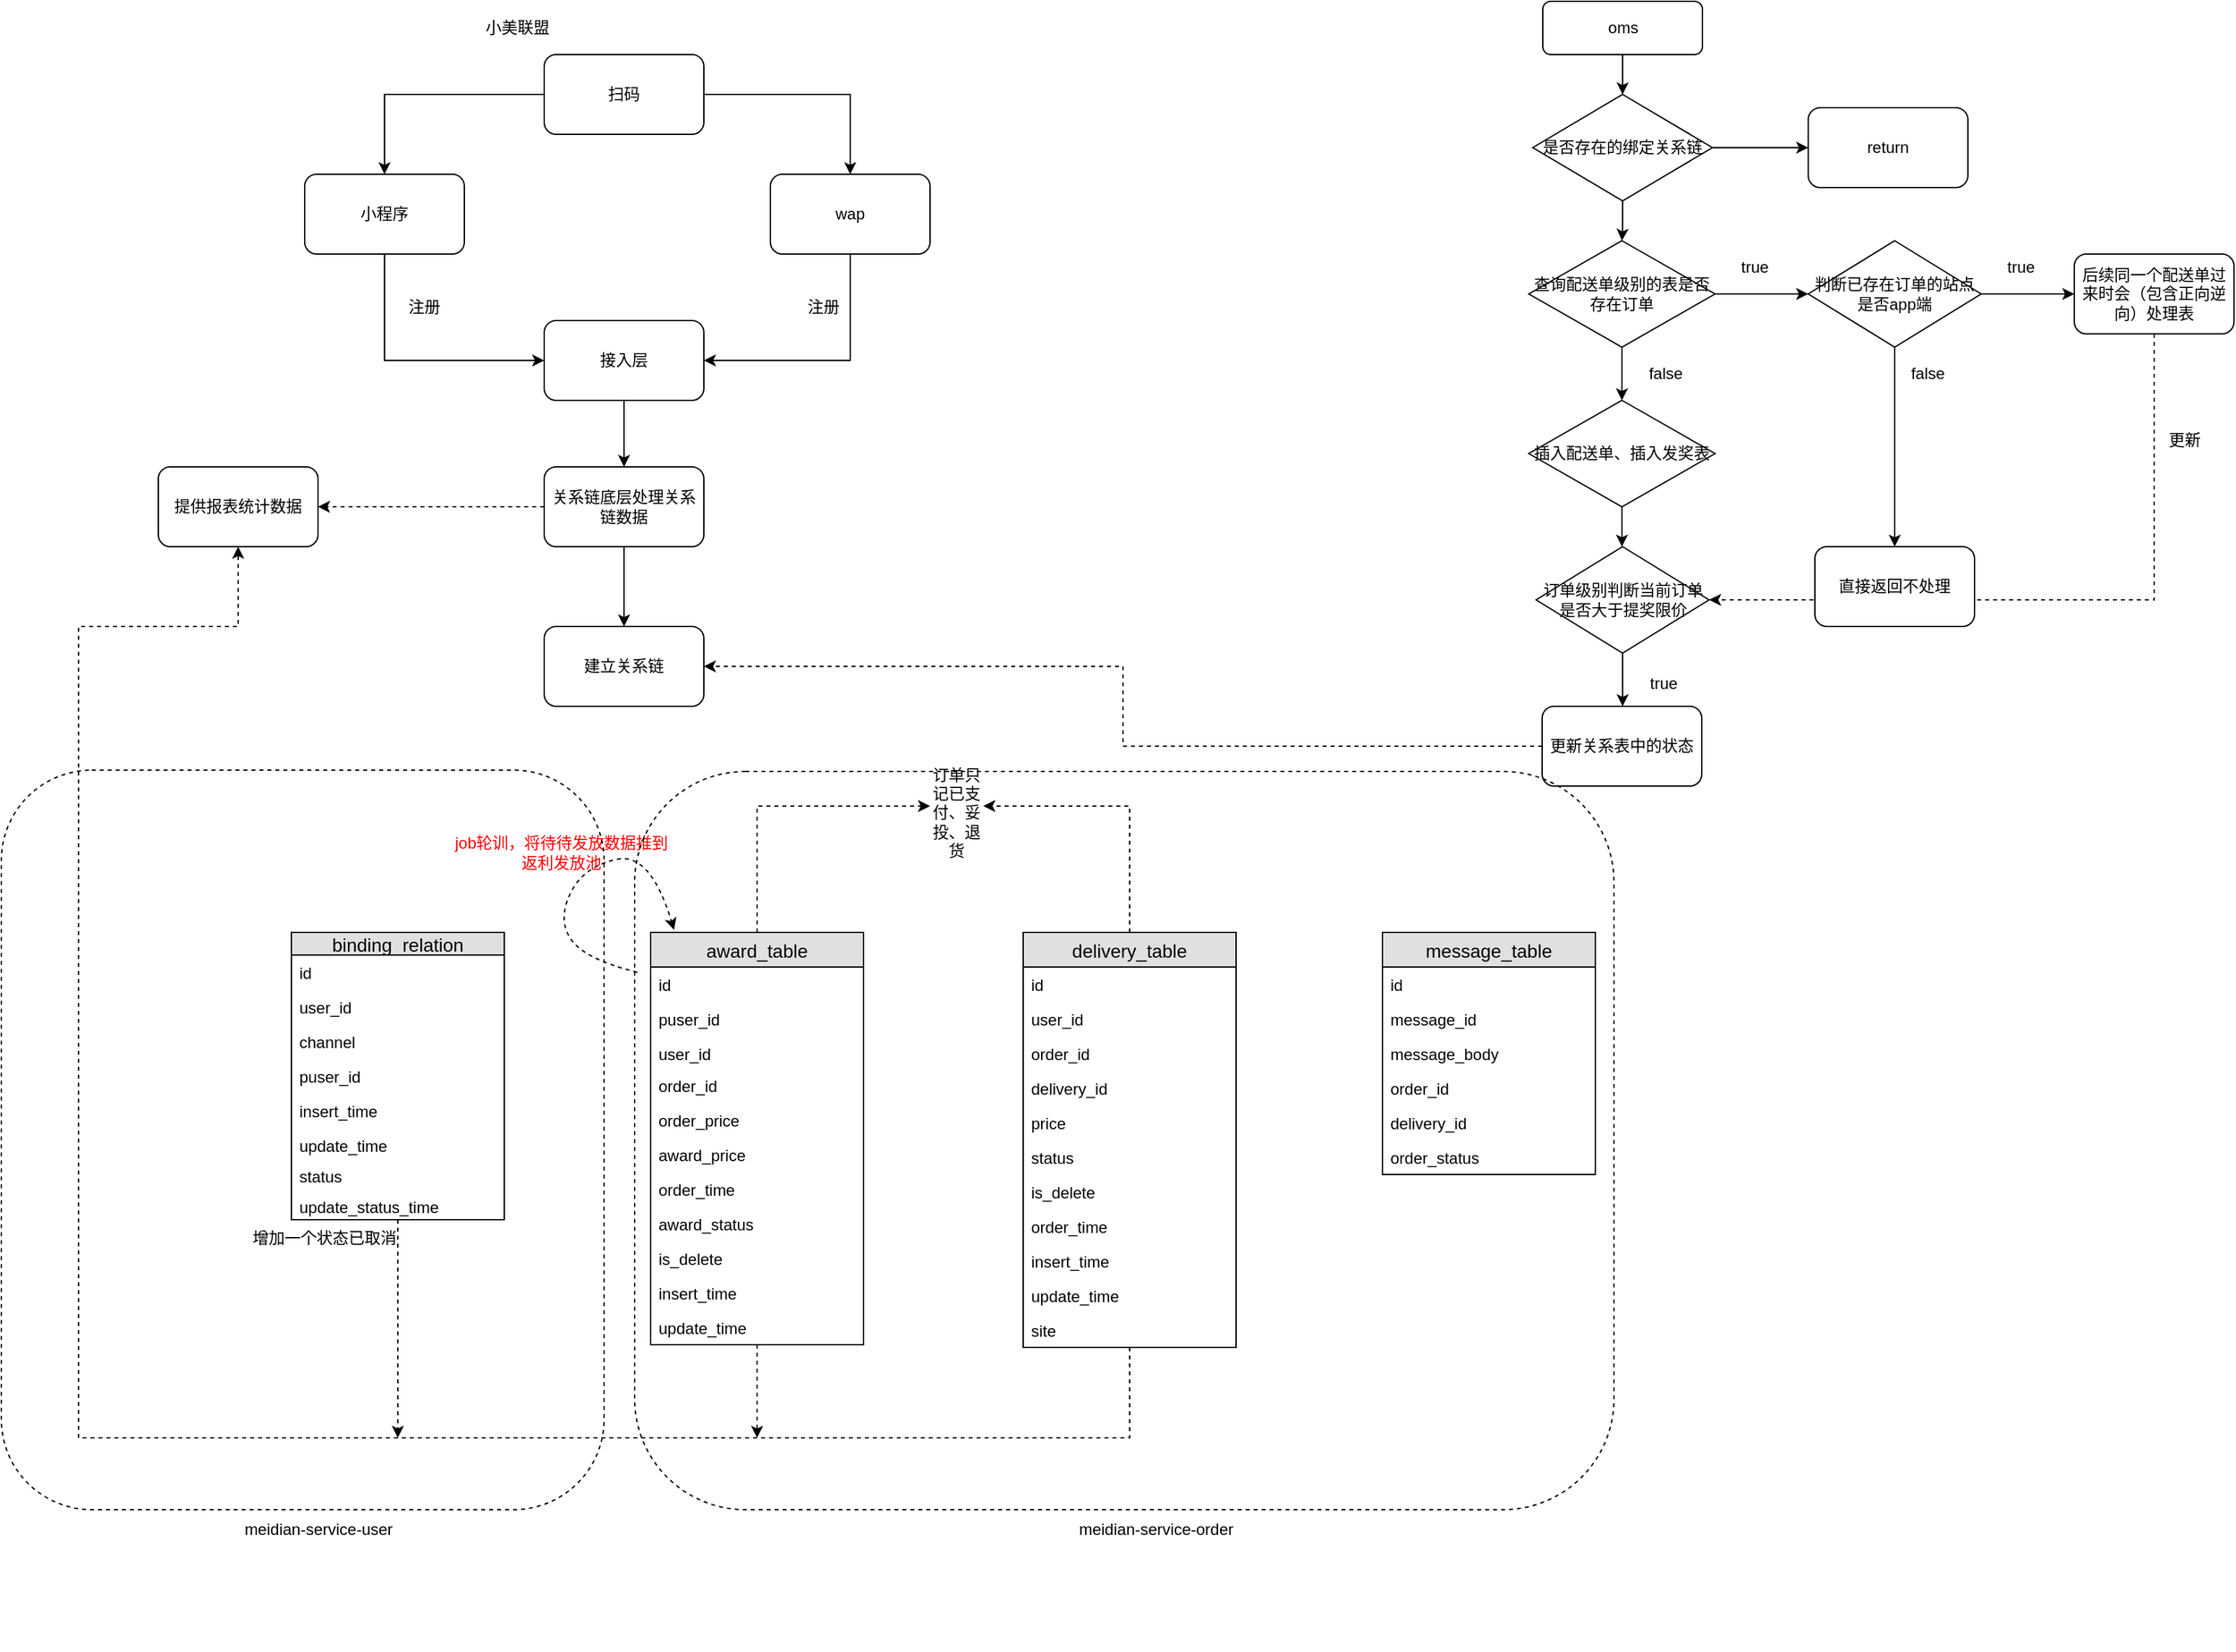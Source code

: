 <mxfile version="12.6.5" type="github">
  <diagram id="ViuxsVs0jhdlv3zUoUvD" name="Page-1">
    <mxGraphModel dx="2048" dy="631" grid="1" gridSize="10" guides="1" tooltips="1" connect="1" arrows="1" fold="1" page="1" pageScale="1" pageWidth="827" pageHeight="1169" background="none" math="0" shadow="0">
      <root>
        <mxCell id="0"/>
        <mxCell id="1" parent="0"/>
        <mxCell id="KdRfdlikvtDpbyzAhevV-1" value="小美联盟" style="text;html=1;strokeColor=none;fillColor=none;align=center;verticalAlign=middle;whiteSpace=wrap;rounded=0;" parent="1" vertex="1">
          <mxGeometry x="310" y="20" width="140" height="20" as="geometry"/>
        </mxCell>
        <mxCell id="KdRfdlikvtDpbyzAhevV-12" style="edgeStyle=orthogonalEdgeStyle;rounded=0;orthogonalLoop=1;jettySize=auto;html=1;entryX=1;entryY=0.5;entryDx=0;entryDy=0;" parent="1" source="KdRfdlikvtDpbyzAhevV-4" target="KdRfdlikvtDpbyzAhevV-10" edge="1">
          <mxGeometry relative="1" as="geometry">
            <Array as="points">
              <mxPoint x="630" y="280"/>
            </Array>
          </mxGeometry>
        </mxCell>
        <mxCell id="KdRfdlikvtDpbyzAhevV-4" value="wap" style="rounded=1;whiteSpace=wrap;html=1;" parent="1" vertex="1">
          <mxGeometry x="570" y="140" width="120" height="60" as="geometry"/>
        </mxCell>
        <mxCell id="KdRfdlikvtDpbyzAhevV-11" style="edgeStyle=orthogonalEdgeStyle;rounded=0;orthogonalLoop=1;jettySize=auto;html=1;entryX=0;entryY=0.5;entryDx=0;entryDy=0;" parent="1" source="KdRfdlikvtDpbyzAhevV-5" target="KdRfdlikvtDpbyzAhevV-10" edge="1">
          <mxGeometry relative="1" as="geometry">
            <Array as="points">
              <mxPoint x="280" y="280"/>
            </Array>
          </mxGeometry>
        </mxCell>
        <mxCell id="KdRfdlikvtDpbyzAhevV-5" value="小程序" style="rounded=1;whiteSpace=wrap;html=1;" parent="1" vertex="1">
          <mxGeometry x="220" y="140" width="120" height="60" as="geometry"/>
        </mxCell>
        <mxCell id="KdRfdlikvtDpbyzAhevV-7" style="edgeStyle=orthogonalEdgeStyle;rounded=0;orthogonalLoop=1;jettySize=auto;html=1;entryX=0.5;entryY=0;entryDx=0;entryDy=0;" parent="1" source="KdRfdlikvtDpbyzAhevV-6" target="KdRfdlikvtDpbyzAhevV-5" edge="1">
          <mxGeometry relative="1" as="geometry"/>
        </mxCell>
        <mxCell id="KdRfdlikvtDpbyzAhevV-8" style="edgeStyle=orthogonalEdgeStyle;rounded=0;orthogonalLoop=1;jettySize=auto;html=1;entryX=0.5;entryY=0;entryDx=0;entryDy=0;" parent="1" source="KdRfdlikvtDpbyzAhevV-6" target="KdRfdlikvtDpbyzAhevV-4" edge="1">
          <mxGeometry relative="1" as="geometry"/>
        </mxCell>
        <mxCell id="KdRfdlikvtDpbyzAhevV-6" value="扫码" style="rounded=1;whiteSpace=wrap;html=1;" parent="1" vertex="1">
          <mxGeometry x="400" y="50" width="120" height="60" as="geometry"/>
        </mxCell>
        <mxCell id="KdRfdlikvtDpbyzAhevV-13" style="edgeStyle=orthogonalEdgeStyle;rounded=0;orthogonalLoop=1;jettySize=auto;html=1;" parent="1" source="KdRfdlikvtDpbyzAhevV-10" edge="1">
          <mxGeometry relative="1" as="geometry">
            <mxPoint x="460" y="360" as="targetPoint"/>
          </mxGeometry>
        </mxCell>
        <mxCell id="KdRfdlikvtDpbyzAhevV-10" value="接入层" style="rounded=1;whiteSpace=wrap;html=1;" parent="1" vertex="1">
          <mxGeometry x="400" y="250" width="120" height="60" as="geometry"/>
        </mxCell>
        <mxCell id="KdRfdlikvtDpbyzAhevV-14" value="注册" style="text;html=1;strokeColor=none;fillColor=none;align=center;verticalAlign=middle;whiteSpace=wrap;rounded=0;" parent="1" vertex="1">
          <mxGeometry x="290" y="230" width="40" height="20" as="geometry"/>
        </mxCell>
        <mxCell id="KdRfdlikvtDpbyzAhevV-15" value="注册" style="text;html=1;strokeColor=none;fillColor=none;align=center;verticalAlign=middle;whiteSpace=wrap;rounded=0;" parent="1" vertex="1">
          <mxGeometry x="590" y="230" width="40" height="20" as="geometry"/>
        </mxCell>
        <mxCell id="KdRfdlikvtDpbyzAhevV-18" style="edgeStyle=orthogonalEdgeStyle;rounded=0;orthogonalLoop=1;jettySize=auto;html=1;" parent="1" source="KdRfdlikvtDpbyzAhevV-17" edge="1">
          <mxGeometry relative="1" as="geometry">
            <mxPoint x="460" y="480" as="targetPoint"/>
          </mxGeometry>
        </mxCell>
        <mxCell id="KdRfdlikvtDpbyzAhevV-46" style="edgeStyle=orthogonalEdgeStyle;rounded=0;orthogonalLoop=1;jettySize=auto;html=1;dashed=1;" parent="1" source="KdRfdlikvtDpbyzAhevV-17" edge="1">
          <mxGeometry relative="1" as="geometry">
            <mxPoint x="230" y="390" as="targetPoint"/>
          </mxGeometry>
        </mxCell>
        <mxCell id="KdRfdlikvtDpbyzAhevV-17" value="关系链底层处理关系链数据" style="rounded=1;whiteSpace=wrap;html=1;" parent="1" vertex="1">
          <mxGeometry x="400" y="360" width="120" height="60" as="geometry"/>
        </mxCell>
        <mxCell id="KdRfdlikvtDpbyzAhevV-19" value="建立关系链" style="rounded=1;whiteSpace=wrap;html=1;" parent="1" vertex="1">
          <mxGeometry x="400" y="480" width="120" height="60" as="geometry"/>
        </mxCell>
        <mxCell id="weVdjqVGFAg4G8JXfVWF-7" style="edgeStyle=orthogonalEdgeStyle;rounded=0;orthogonalLoop=1;jettySize=auto;html=1;entryX=0.5;entryY=0;entryDx=0;entryDy=0;" edge="1" parent="1" source="KdRfdlikvtDpbyzAhevV-20" target="weVdjqVGFAg4G8JXfVWF-6">
          <mxGeometry relative="1" as="geometry"/>
        </mxCell>
        <mxCell id="KdRfdlikvtDpbyzAhevV-20" value="oms" style="rounded=1;whiteSpace=wrap;html=1;" parent="1" vertex="1">
          <mxGeometry x="1150.5" y="10" width="120" height="40" as="geometry"/>
        </mxCell>
        <mxCell id="weVdjqVGFAg4G8JXfVWF-87" style="edgeStyle=orthogonalEdgeStyle;rounded=0;orthogonalLoop=1;jettySize=auto;html=1;entryX=0.5;entryY=0;entryDx=0;entryDy=0;" edge="1" parent="1" source="KdRfdlikvtDpbyzAhevV-24" target="weVdjqVGFAg4G8JXfVWF-86">
          <mxGeometry relative="1" as="geometry"/>
        </mxCell>
        <mxCell id="weVdjqVGFAg4G8JXfVWF-99" style="edgeStyle=orthogonalEdgeStyle;rounded=0;orthogonalLoop=1;jettySize=auto;html=1;" edge="1" parent="1" source="KdRfdlikvtDpbyzAhevV-24">
          <mxGeometry relative="1" as="geometry">
            <mxPoint x="1350" y="230" as="targetPoint"/>
          </mxGeometry>
        </mxCell>
        <mxCell id="KdRfdlikvtDpbyzAhevV-24" value="查询配送单级别的表是否存在订单" style="rhombus;whiteSpace=wrap;html=1;" parent="1" vertex="1">
          <mxGeometry x="1140" y="190" width="140" height="80" as="geometry"/>
        </mxCell>
        <mxCell id="weVdjqVGFAg4G8JXfVWF-91" value="" style="edgeStyle=orthogonalEdgeStyle;rounded=0;orthogonalLoop=1;jettySize=auto;html=1;" edge="1" parent="1" source="KdRfdlikvtDpbyzAhevV-32">
          <mxGeometry relative="1" as="geometry">
            <mxPoint x="1210.5" y="540" as="targetPoint"/>
          </mxGeometry>
        </mxCell>
        <mxCell id="KdRfdlikvtDpbyzAhevV-32" value="订单级别判断当前订单是否大于提奖限价" style="rhombus;whiteSpace=wrap;html=1;" parent="1" vertex="1">
          <mxGeometry x="1145.5" y="420" width="130" height="80" as="geometry"/>
        </mxCell>
        <mxCell id="weVdjqVGFAg4G8JXfVWF-94" value="" style="edgeStyle=orthogonalEdgeStyle;rounded=0;orthogonalLoop=1;jettySize=auto;html=1;" edge="1" parent="1" source="weVdjqVGFAg4G8JXfVWF-90">
          <mxGeometry relative="1" as="geometry">
            <mxPoint x="1355.5" y="580" as="targetPoint"/>
          </mxGeometry>
        </mxCell>
        <mxCell id="KdRfdlikvtDpbyzAhevV-47" value="提供报表统计数据" style="rounded=1;whiteSpace=wrap;html=1;" parent="1" vertex="1">
          <mxGeometry x="110" y="360" width="120" height="60" as="geometry"/>
        </mxCell>
        <mxCell id="weVdjqVGFAg4G8JXfVWF-8" style="edgeStyle=orthogonalEdgeStyle;rounded=0;orthogonalLoop=1;jettySize=auto;html=1;entryX=0.5;entryY=0;entryDx=0;entryDy=0;" edge="1" parent="1" source="weVdjqVGFAg4G8JXfVWF-6" target="KdRfdlikvtDpbyzAhevV-24">
          <mxGeometry relative="1" as="geometry"/>
        </mxCell>
        <mxCell id="weVdjqVGFAg4G8JXfVWF-96" style="edgeStyle=orthogonalEdgeStyle;rounded=0;orthogonalLoop=1;jettySize=auto;html=1;" edge="1" parent="1" source="weVdjqVGFAg4G8JXfVWF-6">
          <mxGeometry relative="1" as="geometry">
            <mxPoint x="1350" y="120" as="targetPoint"/>
          </mxGeometry>
        </mxCell>
        <mxCell id="weVdjqVGFAg4G8JXfVWF-6" value="&lt;span style=&quot;white-space: normal&quot;&gt;是否存在的绑定关系链&lt;/span&gt;" style="rhombus;whiteSpace=wrap;html=1;" vertex="1" parent="1">
          <mxGeometry x="1143" y="80" width="135" height="80" as="geometry"/>
        </mxCell>
        <mxCell id="weVdjqVGFAg4G8JXfVWF-118" style="edgeStyle=orthogonalEdgeStyle;rounded=0;orthogonalLoop=1;jettySize=auto;html=1;dashed=1;" edge="1" parent="1" source="weVdjqVGFAg4G8JXfVWF-13">
          <mxGeometry relative="1" as="geometry">
            <mxPoint x="290" y="1090" as="targetPoint"/>
          </mxGeometry>
        </mxCell>
        <mxCell id="weVdjqVGFAg4G8JXfVWF-13" value="binding_relation" style="swimlane;fontStyle=0;childLayout=stackLayout;horizontal=1;startSize=17;fillColor=#e0e0e0;horizontalStack=0;resizeParent=1;resizeParentMax=0;resizeLast=0;collapsible=1;marginBottom=0;swimlaneFillColor=#ffffff;align=center;fontSize=14;" vertex="1" parent="1">
          <mxGeometry x="210" y="710" width="160" height="216" as="geometry"/>
        </mxCell>
        <mxCell id="weVdjqVGFAg4G8JXfVWF-77" value="id" style="text;strokeColor=none;fillColor=none;spacingLeft=4;spacingRight=4;overflow=hidden;rotatable=0;points=[[0,0.5],[1,0.5]];portConstraint=eastwest;fontSize=12;" vertex="1" parent="weVdjqVGFAg4G8JXfVWF-13">
          <mxGeometry y="17" width="160" height="26" as="geometry"/>
        </mxCell>
        <mxCell id="weVdjqVGFAg4G8JXfVWF-14" value="user_id" style="text;strokeColor=none;fillColor=none;spacingLeft=4;spacingRight=4;overflow=hidden;rotatable=0;points=[[0,0.5],[1,0.5]];portConstraint=eastwest;fontSize=12;" vertex="1" parent="weVdjqVGFAg4G8JXfVWF-13">
          <mxGeometry y="43" width="160" height="26" as="geometry"/>
        </mxCell>
        <mxCell id="weVdjqVGFAg4G8JXfVWF-15" value="channel" style="text;strokeColor=none;fillColor=none;spacingLeft=4;spacingRight=4;overflow=hidden;rotatable=0;points=[[0,0.5],[1,0.5]];portConstraint=eastwest;fontSize=12;" vertex="1" parent="weVdjqVGFAg4G8JXfVWF-13">
          <mxGeometry y="69" width="160" height="26" as="geometry"/>
        </mxCell>
        <mxCell id="weVdjqVGFAg4G8JXfVWF-20" value="puser_id" style="text;strokeColor=none;fillColor=none;spacingLeft=4;spacingRight=4;overflow=hidden;rotatable=0;points=[[0,0.5],[1,0.5]];portConstraint=eastwest;fontSize=12;" vertex="1" parent="weVdjqVGFAg4G8JXfVWF-13">
          <mxGeometry y="95" width="160" height="26" as="geometry"/>
        </mxCell>
        <mxCell id="weVdjqVGFAg4G8JXfVWF-21" value="insert_time" style="text;strokeColor=none;fillColor=none;spacingLeft=4;spacingRight=4;overflow=hidden;rotatable=0;points=[[0,0.5],[1,0.5]];portConstraint=eastwest;fontSize=12;" vertex="1" parent="weVdjqVGFAg4G8JXfVWF-13">
          <mxGeometry y="121" width="160" height="26" as="geometry"/>
        </mxCell>
        <mxCell id="weVdjqVGFAg4G8JXfVWF-22" value="update_time" style="text;strokeColor=none;fillColor=none;spacingLeft=4;spacingRight=4;overflow=hidden;rotatable=0;points=[[0,0.5],[1,0.5]];portConstraint=eastwest;fontSize=12;" vertex="1" parent="weVdjqVGFAg4G8JXfVWF-13">
          <mxGeometry y="147" width="160" height="23" as="geometry"/>
        </mxCell>
        <mxCell id="weVdjqVGFAg4G8JXfVWF-23" value="status" style="text;strokeColor=none;fillColor=none;spacingLeft=4;spacingRight=4;overflow=hidden;rotatable=0;points=[[0,0.5],[1,0.5]];portConstraint=eastwest;fontSize=12;" vertex="1" parent="weVdjqVGFAg4G8JXfVWF-13">
          <mxGeometry y="170" width="160" height="23" as="geometry"/>
        </mxCell>
        <mxCell id="weVdjqVGFAg4G8JXfVWF-131" value="update_status_time" style="text;strokeColor=none;fillColor=none;spacingLeft=4;spacingRight=4;overflow=hidden;rotatable=0;points=[[0,0.5],[1,0.5]];portConstraint=eastwest;fontSize=12;" vertex="1" parent="weVdjqVGFAg4G8JXfVWF-13">
          <mxGeometry y="193" width="160" height="23" as="geometry"/>
        </mxCell>
        <mxCell id="weVdjqVGFAg4G8JXfVWF-116" style="edgeStyle=orthogonalEdgeStyle;rounded=0;orthogonalLoop=1;jettySize=auto;html=1;entryX=0;entryY=0.25;entryDx=0;entryDy=0;dashed=1;" edge="1" parent="1" source="weVdjqVGFAg4G8JXfVWF-29" target="weVdjqVGFAg4G8JXfVWF-46">
          <mxGeometry relative="1" as="geometry">
            <Array as="points">
              <mxPoint x="560" y="615"/>
            </Array>
          </mxGeometry>
        </mxCell>
        <mxCell id="weVdjqVGFAg4G8JXfVWF-117" style="edgeStyle=orthogonalEdgeStyle;rounded=0;orthogonalLoop=1;jettySize=auto;html=1;dashed=1;" edge="1" parent="1" source="weVdjqVGFAg4G8JXfVWF-29">
          <mxGeometry relative="1" as="geometry">
            <mxPoint x="560" y="1090" as="targetPoint"/>
          </mxGeometry>
        </mxCell>
        <mxCell id="weVdjqVGFAg4G8JXfVWF-29" value="award_table" style="swimlane;fontStyle=0;childLayout=stackLayout;horizontal=1;startSize=26;fillColor=#e0e0e0;horizontalStack=0;resizeParent=1;resizeParentMax=0;resizeLast=0;collapsible=1;marginBottom=0;swimlaneFillColor=#ffffff;align=center;fontSize=14;" vertex="1" parent="1">
          <mxGeometry x="480" y="710" width="160" height="310" as="geometry"/>
        </mxCell>
        <mxCell id="weVdjqVGFAg4G8JXfVWF-76" value="id" style="text;strokeColor=none;fillColor=none;spacingLeft=4;spacingRight=4;overflow=hidden;rotatable=0;points=[[0,0.5],[1,0.5]];portConstraint=eastwest;fontSize=12;" vertex="1" parent="weVdjqVGFAg4G8JXfVWF-29">
          <mxGeometry y="26" width="160" height="26" as="geometry"/>
        </mxCell>
        <mxCell id="weVdjqVGFAg4G8JXfVWF-66" value="puser_id" style="text;strokeColor=none;fillColor=none;spacingLeft=4;spacingRight=4;overflow=hidden;rotatable=0;points=[[0,0.5],[1,0.5]];portConstraint=eastwest;fontSize=12;" vertex="1" parent="weVdjqVGFAg4G8JXfVWF-29">
          <mxGeometry y="52" width="160" height="26" as="geometry"/>
        </mxCell>
        <mxCell id="weVdjqVGFAg4G8JXfVWF-70" value="user_id" style="text;strokeColor=none;fillColor=none;spacingLeft=4;spacingRight=4;overflow=hidden;rotatable=0;points=[[0,0.5],[1,0.5]];portConstraint=eastwest;fontSize=12;" vertex="1" parent="weVdjqVGFAg4G8JXfVWF-29">
          <mxGeometry y="78" width="160" height="24" as="geometry"/>
        </mxCell>
        <mxCell id="weVdjqVGFAg4G8JXfVWF-32" value="order_id" style="text;strokeColor=none;fillColor=none;spacingLeft=4;spacingRight=4;overflow=hidden;rotatable=0;points=[[0,0.5],[1,0.5]];portConstraint=eastwest;fontSize=12;" vertex="1" parent="weVdjqVGFAg4G8JXfVWF-29">
          <mxGeometry y="102" width="160" height="26" as="geometry"/>
        </mxCell>
        <mxCell id="weVdjqVGFAg4G8JXfVWF-58" value="order_price" style="text;strokeColor=none;fillColor=none;spacingLeft=4;spacingRight=4;overflow=hidden;rotatable=0;points=[[0,0.5],[1,0.5]];portConstraint=eastwest;fontSize=12;" vertex="1" parent="weVdjqVGFAg4G8JXfVWF-29">
          <mxGeometry y="128" width="160" height="26" as="geometry"/>
        </mxCell>
        <mxCell id="weVdjqVGFAg4G8JXfVWF-65" value="award_price" style="text;strokeColor=none;fillColor=none;spacingLeft=4;spacingRight=4;overflow=hidden;rotatable=0;points=[[0,0.5],[1,0.5]];portConstraint=eastwest;fontSize=12;" vertex="1" parent="weVdjqVGFAg4G8JXfVWF-29">
          <mxGeometry y="154" width="160" height="26" as="geometry"/>
        </mxCell>
        <mxCell id="weVdjqVGFAg4G8JXfVWF-68" value="order_time" style="text;strokeColor=none;fillColor=none;spacingLeft=4;spacingRight=4;overflow=hidden;rotatable=0;points=[[0,0.5],[1,0.5]];portConstraint=eastwest;fontSize=12;" vertex="1" parent="weVdjqVGFAg4G8JXfVWF-29">
          <mxGeometry y="180" width="160" height="26" as="geometry"/>
        </mxCell>
        <mxCell id="weVdjqVGFAg4G8JXfVWF-69" value="award_status" style="text;strokeColor=none;fillColor=none;spacingLeft=4;spacingRight=4;overflow=hidden;rotatable=0;points=[[0,0.5],[1,0.5]];portConstraint=eastwest;fontSize=12;" vertex="1" parent="weVdjqVGFAg4G8JXfVWF-29">
          <mxGeometry y="206" width="160" height="26" as="geometry"/>
        </mxCell>
        <mxCell id="weVdjqVGFAg4G8JXfVWF-75" value="is_delete" style="text;strokeColor=none;fillColor=none;spacingLeft=4;spacingRight=4;overflow=hidden;rotatable=0;points=[[0,0.5],[1,0.5]];portConstraint=eastwest;fontSize=12;" vertex="1" parent="weVdjqVGFAg4G8JXfVWF-29">
          <mxGeometry y="232" width="160" height="26" as="geometry"/>
        </mxCell>
        <mxCell id="weVdjqVGFAg4G8JXfVWF-78" value="insert_time" style="text;strokeColor=none;fillColor=none;spacingLeft=4;spacingRight=4;overflow=hidden;rotatable=0;points=[[0,0.5],[1,0.5]];portConstraint=eastwest;fontSize=12;" vertex="1" parent="weVdjqVGFAg4G8JXfVWF-29">
          <mxGeometry y="258" width="160" height="26" as="geometry"/>
        </mxCell>
        <mxCell id="weVdjqVGFAg4G8JXfVWF-79" value="update_time" style="text;strokeColor=none;fillColor=none;spacingLeft=4;spacingRight=4;overflow=hidden;rotatable=0;points=[[0,0.5],[1,0.5]];portConstraint=eastwest;fontSize=12;" vertex="1" parent="weVdjqVGFAg4G8JXfVWF-29">
          <mxGeometry y="284" width="160" height="26" as="geometry"/>
        </mxCell>
        <mxCell id="weVdjqVGFAg4G8JXfVWF-43" style="edgeStyle=orthogonalEdgeStyle;rounded=0;orthogonalLoop=1;jettySize=auto;html=1;entryX=0.5;entryY=1;entryDx=0;entryDy=0;dashed=1;" edge="1" parent="1" source="weVdjqVGFAg4G8JXfVWF-37" target="KdRfdlikvtDpbyzAhevV-47">
          <mxGeometry relative="1" as="geometry">
            <Array as="points">
              <mxPoint x="840" y="1090"/>
              <mxPoint x="50" y="1090"/>
              <mxPoint x="50" y="480"/>
              <mxPoint x="170" y="480"/>
            </Array>
          </mxGeometry>
        </mxCell>
        <mxCell id="weVdjqVGFAg4G8JXfVWF-115" style="edgeStyle=orthogonalEdgeStyle;rounded=0;orthogonalLoop=1;jettySize=auto;html=1;entryX=1;entryY=0.25;entryDx=0;entryDy=0;dashed=1;" edge="1" parent="1" source="weVdjqVGFAg4G8JXfVWF-37" target="weVdjqVGFAg4G8JXfVWF-46">
          <mxGeometry relative="1" as="geometry">
            <Array as="points">
              <mxPoint x="840" y="615"/>
            </Array>
          </mxGeometry>
        </mxCell>
        <mxCell id="weVdjqVGFAg4G8JXfVWF-37" value="delivery_table" style="swimlane;fontStyle=0;childLayout=stackLayout;horizontal=1;startSize=26;fillColor=#e0e0e0;horizontalStack=0;resizeParent=1;resizeParentMax=0;resizeLast=0;collapsible=1;marginBottom=0;swimlaneFillColor=#ffffff;align=center;fontSize=14;" vertex="1" parent="1">
          <mxGeometry x="760" y="710" width="160" height="312" as="geometry"/>
        </mxCell>
        <mxCell id="weVdjqVGFAg4G8JXfVWF-82" value="id" style="text;strokeColor=none;fillColor=none;spacingLeft=4;spacingRight=4;overflow=hidden;rotatable=0;points=[[0,0.5],[1,0.5]];portConstraint=eastwest;fontSize=12;" vertex="1" parent="weVdjqVGFAg4G8JXfVWF-37">
          <mxGeometry y="26" width="160" height="26" as="geometry"/>
        </mxCell>
        <mxCell id="weVdjqVGFAg4G8JXfVWF-45" value="user_id" style="text;strokeColor=none;fillColor=none;spacingLeft=4;spacingRight=4;overflow=hidden;rotatable=0;points=[[0,0.5],[1,0.5]];portConstraint=eastwest;fontSize=12;" vertex="1" parent="weVdjqVGFAg4G8JXfVWF-37">
          <mxGeometry y="52" width="160" height="26" as="geometry"/>
        </mxCell>
        <mxCell id="weVdjqVGFAg4G8JXfVWF-38" value="order_id" style="text;strokeColor=none;fillColor=none;spacingLeft=4;spacingRight=4;overflow=hidden;rotatable=0;points=[[0,0.5],[1,0.5]];portConstraint=eastwest;fontSize=12;" vertex="1" parent="weVdjqVGFAg4G8JXfVWF-37">
          <mxGeometry y="78" width="160" height="26" as="geometry"/>
        </mxCell>
        <mxCell id="weVdjqVGFAg4G8JXfVWF-39" value="delivery_id" style="text;strokeColor=none;fillColor=none;spacingLeft=4;spacingRight=4;overflow=hidden;rotatable=0;points=[[0,0.5],[1,0.5]];portConstraint=eastwest;fontSize=12;" vertex="1" parent="weVdjqVGFAg4G8JXfVWF-37">
          <mxGeometry y="104" width="160" height="26" as="geometry"/>
        </mxCell>
        <mxCell id="weVdjqVGFAg4G8JXfVWF-40" value="price" style="text;strokeColor=none;fillColor=none;spacingLeft=4;spacingRight=4;overflow=hidden;rotatable=0;points=[[0,0.5],[1,0.5]];portConstraint=eastwest;fontSize=12;" vertex="1" parent="weVdjqVGFAg4G8JXfVWF-37">
          <mxGeometry y="130" width="160" height="26" as="geometry"/>
        </mxCell>
        <mxCell id="weVdjqVGFAg4G8JXfVWF-41" value="status" style="text;strokeColor=none;fillColor=none;spacingLeft=4;spacingRight=4;overflow=hidden;rotatable=0;points=[[0,0.5],[1,0.5]];portConstraint=eastwest;fontSize=12;" vertex="1" parent="weVdjqVGFAg4G8JXfVWF-37">
          <mxGeometry y="156" width="160" height="26" as="geometry"/>
        </mxCell>
        <mxCell id="weVdjqVGFAg4G8JXfVWF-42" value="is_delete" style="text;strokeColor=none;fillColor=none;spacingLeft=4;spacingRight=4;overflow=hidden;rotatable=0;points=[[0,0.5],[1,0.5]];portConstraint=eastwest;fontSize=12;" vertex="1" parent="weVdjqVGFAg4G8JXfVWF-37">
          <mxGeometry y="182" width="160" height="26" as="geometry"/>
        </mxCell>
        <mxCell id="weVdjqVGFAg4G8JXfVWF-67" value="order_time" style="text;strokeColor=none;fillColor=none;spacingLeft=4;spacingRight=4;overflow=hidden;rotatable=0;points=[[0,0.5],[1,0.5]];portConstraint=eastwest;fontSize=12;" vertex="1" parent="weVdjqVGFAg4G8JXfVWF-37">
          <mxGeometry y="208" width="160" height="26" as="geometry"/>
        </mxCell>
        <mxCell id="weVdjqVGFAg4G8JXfVWF-80" value="insert_time" style="text;strokeColor=none;fillColor=none;spacingLeft=4;spacingRight=4;overflow=hidden;rotatable=0;points=[[0,0.5],[1,0.5]];portConstraint=eastwest;fontSize=12;" vertex="1" parent="weVdjqVGFAg4G8JXfVWF-37">
          <mxGeometry y="234" width="160" height="26" as="geometry"/>
        </mxCell>
        <mxCell id="weVdjqVGFAg4G8JXfVWF-81" value="update_time" style="text;strokeColor=none;fillColor=none;spacingLeft=4;spacingRight=4;overflow=hidden;rotatable=0;points=[[0,0.5],[1,0.5]];portConstraint=eastwest;fontSize=12;" vertex="1" parent="weVdjqVGFAg4G8JXfVWF-37">
          <mxGeometry y="260" width="160" height="26" as="geometry"/>
        </mxCell>
        <mxCell id="weVdjqVGFAg4G8JXfVWF-83" value="site" style="text;strokeColor=none;fillColor=none;spacingLeft=4;spacingRight=4;overflow=hidden;rotatable=0;points=[[0,0.5],[1,0.5]];portConstraint=eastwest;fontSize=12;" vertex="1" parent="weVdjqVGFAg4G8JXfVWF-37">
          <mxGeometry y="286" width="160" height="26" as="geometry"/>
        </mxCell>
        <mxCell id="weVdjqVGFAg4G8JXfVWF-46" value="订单只记已支付、妥投、退货" style="text;html=1;strokeColor=none;fillColor=none;align=center;verticalAlign=middle;whiteSpace=wrap;rounded=0;" vertex="1" parent="1">
          <mxGeometry x="690" y="610" width="40" height="20" as="geometry"/>
        </mxCell>
        <mxCell id="weVdjqVGFAg4G8JXfVWF-74" value="增加一个状态已取消" style="text;html=1;strokeColor=none;fillColor=none;align=center;verticalAlign=middle;whiteSpace=wrap;rounded=0;" vertex="1" parent="1">
          <mxGeometry x="180" y="930" width="110" height="20" as="geometry"/>
        </mxCell>
        <mxCell id="weVdjqVGFAg4G8JXfVWF-89" style="edgeStyle=orthogonalEdgeStyle;rounded=0;orthogonalLoop=1;jettySize=auto;html=1;" edge="1" parent="1" source="weVdjqVGFAg4G8JXfVWF-86">
          <mxGeometry relative="1" as="geometry">
            <mxPoint x="1210" y="420" as="targetPoint"/>
          </mxGeometry>
        </mxCell>
        <mxCell id="weVdjqVGFAg4G8JXfVWF-86" value="插入配送单、插入发奖表" style="rhombus;whiteSpace=wrap;html=1;" vertex="1" parent="1">
          <mxGeometry x="1140" y="310" width="140" height="80" as="geometry"/>
        </mxCell>
        <mxCell id="weVdjqVGFAg4G8JXfVWF-88" value="false" style="text;html=1;strokeColor=none;fillColor=none;align=center;verticalAlign=middle;whiteSpace=wrap;rounded=0;" vertex="1" parent="1">
          <mxGeometry x="1223" y="280" width="40" height="20" as="geometry"/>
        </mxCell>
        <mxCell id="weVdjqVGFAg4G8JXfVWF-92" value="true" style="text;html=1;align=center;verticalAlign=middle;resizable=0;points=[];autosize=1;" vertex="1" parent="1">
          <mxGeometry x="1221" y="513" width="40" height="20" as="geometry"/>
        </mxCell>
        <mxCell id="weVdjqVGFAg4G8JXfVWF-112" style="edgeStyle=orthogonalEdgeStyle;rounded=0;orthogonalLoop=1;jettySize=auto;html=1;dashed=1;" edge="1" parent="1" source="weVdjqVGFAg4G8JXfVWF-95" target="KdRfdlikvtDpbyzAhevV-19">
          <mxGeometry relative="1" as="geometry">
            <Array as="points">
              <mxPoint x="835" y="570"/>
              <mxPoint x="835" y="510"/>
            </Array>
          </mxGeometry>
        </mxCell>
        <mxCell id="weVdjqVGFAg4G8JXfVWF-95" value="&lt;span style=&quot;white-space: normal&quot;&gt;更新关系表中的状态&lt;/span&gt;" style="rounded=1;whiteSpace=wrap;html=1;" vertex="1" parent="1">
          <mxGeometry x="1150" y="540" width="120" height="60" as="geometry"/>
        </mxCell>
        <mxCell id="weVdjqVGFAg4G8JXfVWF-97" value="return" style="rounded=1;whiteSpace=wrap;html=1;" vertex="1" parent="1">
          <mxGeometry x="1350" y="90" width="120" height="60" as="geometry"/>
        </mxCell>
        <mxCell id="weVdjqVGFAg4G8JXfVWF-102" style="edgeStyle=orthogonalEdgeStyle;rounded=0;orthogonalLoop=1;jettySize=auto;html=1;" edge="1" parent="1" source="weVdjqVGFAg4G8JXfVWF-100">
          <mxGeometry relative="1" as="geometry">
            <mxPoint x="1550" y="230" as="targetPoint"/>
          </mxGeometry>
        </mxCell>
        <mxCell id="weVdjqVGFAg4G8JXfVWF-107" style="edgeStyle=orthogonalEdgeStyle;rounded=0;orthogonalLoop=1;jettySize=auto;html=1;" edge="1" parent="1" source="weVdjqVGFAg4G8JXfVWF-100">
          <mxGeometry relative="1" as="geometry">
            <mxPoint x="1415" y="420" as="targetPoint"/>
          </mxGeometry>
        </mxCell>
        <mxCell id="weVdjqVGFAg4G8JXfVWF-100" value="判断已存在订单的站点是否app端" style="rhombus;whiteSpace=wrap;html=1;" vertex="1" parent="1">
          <mxGeometry x="1350" y="190" width="130" height="80" as="geometry"/>
        </mxCell>
        <mxCell id="weVdjqVGFAg4G8JXfVWF-101" value="true" style="text;html=1;strokeColor=none;fillColor=none;align=center;verticalAlign=middle;whiteSpace=wrap;rounded=0;" vertex="1" parent="1">
          <mxGeometry x="1290" y="200" width="40" height="20" as="geometry"/>
        </mxCell>
        <mxCell id="weVdjqVGFAg4G8JXfVWF-104" value="true" style="text;html=1;strokeColor=none;fillColor=none;align=center;verticalAlign=middle;whiteSpace=wrap;rounded=0;" vertex="1" parent="1">
          <mxGeometry x="1490" y="200" width="40" height="20" as="geometry"/>
        </mxCell>
        <mxCell id="weVdjqVGFAg4G8JXfVWF-110" style="edgeStyle=orthogonalEdgeStyle;rounded=0;orthogonalLoop=1;jettySize=auto;html=1;entryX=1;entryY=0.5;entryDx=0;entryDy=0;dashed=1;" edge="1" parent="1" source="weVdjqVGFAg4G8JXfVWF-105" target="KdRfdlikvtDpbyzAhevV-32">
          <mxGeometry relative="1" as="geometry">
            <Array as="points">
              <mxPoint x="1610" y="460"/>
            </Array>
          </mxGeometry>
        </mxCell>
        <mxCell id="weVdjqVGFAg4G8JXfVWF-105" value="后续同一个配送单过来时会（包含正向逆向）处理表" style="rounded=1;whiteSpace=wrap;html=1;" vertex="1" parent="1">
          <mxGeometry x="1550" y="200" width="120" height="60" as="geometry"/>
        </mxCell>
        <mxCell id="weVdjqVGFAg4G8JXfVWF-108" value="直接返回不处理" style="rounded=1;whiteSpace=wrap;html=1;" vertex="1" parent="1">
          <mxGeometry x="1355" y="420" width="120" height="60" as="geometry"/>
        </mxCell>
        <mxCell id="weVdjqVGFAg4G8JXfVWF-109" value="false" style="text;html=1;strokeColor=none;fillColor=none;align=center;verticalAlign=middle;whiteSpace=wrap;rounded=0;" vertex="1" parent="1">
          <mxGeometry x="1420" y="280" width="40" height="20" as="geometry"/>
        </mxCell>
        <mxCell id="weVdjqVGFAg4G8JXfVWF-111" value="更新" style="text;html=1;strokeColor=none;fillColor=none;align=center;verticalAlign=middle;whiteSpace=wrap;rounded=0;" vertex="1" parent="1">
          <mxGeometry x="1613" y="330" width="40" height="20" as="geometry"/>
        </mxCell>
        <mxCell id="weVdjqVGFAg4G8JXfVWF-120" value="" style="curved=1;endArrow=classic;html=1;dashed=1;entryX=0.11;entryY=-0.006;entryDx=0;entryDy=0;entryPerimeter=0;" edge="1" parent="1" target="weVdjqVGFAg4G8JXfVWF-29">
          <mxGeometry width="50" height="50" relative="1" as="geometry">
            <mxPoint x="470" y="740" as="sourcePoint"/>
            <mxPoint x="510" y="700" as="targetPoint"/>
            <Array as="points">
              <mxPoint x="430" y="730"/>
              <mxPoint x="410" y="700"/>
              <mxPoint x="430" y="660"/>
              <mxPoint x="480" y="650"/>
            </Array>
          </mxGeometry>
        </mxCell>
        <mxCell id="weVdjqVGFAg4G8JXfVWF-121" value="&lt;font color=&quot;#ff0000&quot;&gt;job轮训，将待待发放数据推到返利发放池&lt;/font&gt;" style="text;html=1;strokeColor=none;fillColor=none;align=center;verticalAlign=middle;whiteSpace=wrap;rounded=0;" vertex="1" parent="1">
          <mxGeometry x="328.41" y="640" width="170" height="20" as="geometry"/>
        </mxCell>
        <mxCell id="weVdjqVGFAg4G8JXfVWF-126" value="message_table" style="swimlane;fontStyle=0;childLayout=stackLayout;horizontal=1;startSize=26;fillColor=#e0e0e0;horizontalStack=0;resizeParent=1;resizeParentMax=0;resizeLast=0;collapsible=1;marginBottom=0;swimlaneFillColor=#ffffff;align=center;fontSize=14;" vertex="1" parent="1">
          <mxGeometry x="1030" y="710" width="160" height="182" as="geometry"/>
        </mxCell>
        <mxCell id="weVdjqVGFAg4G8JXfVWF-127" value="id" style="text;strokeColor=none;fillColor=none;spacingLeft=4;spacingRight=4;overflow=hidden;rotatable=0;points=[[0,0.5],[1,0.5]];portConstraint=eastwest;fontSize=12;" vertex="1" parent="weVdjqVGFAg4G8JXfVWF-126">
          <mxGeometry y="26" width="160" height="26" as="geometry"/>
        </mxCell>
        <mxCell id="weVdjqVGFAg4G8JXfVWF-128" value="message_id" style="text;strokeColor=none;fillColor=none;spacingLeft=4;spacingRight=4;overflow=hidden;rotatable=0;points=[[0,0.5],[1,0.5]];portConstraint=eastwest;fontSize=12;" vertex="1" parent="weVdjqVGFAg4G8JXfVWF-126">
          <mxGeometry y="52" width="160" height="26" as="geometry"/>
        </mxCell>
        <mxCell id="weVdjqVGFAg4G8JXfVWF-129" value="message_body" style="text;strokeColor=none;fillColor=none;spacingLeft=4;spacingRight=4;overflow=hidden;rotatable=0;points=[[0,0.5],[1,0.5]];portConstraint=eastwest;fontSize=12;" vertex="1" parent="weVdjqVGFAg4G8JXfVWF-126">
          <mxGeometry y="78" width="160" height="26" as="geometry"/>
        </mxCell>
        <mxCell id="weVdjqVGFAg4G8JXfVWF-130" value="order_id" style="text;strokeColor=none;fillColor=none;spacingLeft=4;spacingRight=4;overflow=hidden;rotatable=0;points=[[0,0.5],[1,0.5]];portConstraint=eastwest;fontSize=12;" vertex="1" parent="weVdjqVGFAg4G8JXfVWF-126">
          <mxGeometry y="104" width="160" height="26" as="geometry"/>
        </mxCell>
        <mxCell id="weVdjqVGFAg4G8JXfVWF-132" value="delivery_id" style="text;strokeColor=none;fillColor=none;spacingLeft=4;spacingRight=4;overflow=hidden;rotatable=0;points=[[0,0.5],[1,0.5]];portConstraint=eastwest;fontSize=12;" vertex="1" parent="weVdjqVGFAg4G8JXfVWF-126">
          <mxGeometry y="130" width="160" height="26" as="geometry"/>
        </mxCell>
        <mxCell id="weVdjqVGFAg4G8JXfVWF-133" value="order_status" style="text;strokeColor=none;fillColor=none;spacingLeft=4;spacingRight=4;overflow=hidden;rotatable=0;points=[[0,0.5],[1,0.5]];portConstraint=eastwest;fontSize=12;" vertex="1" parent="weVdjqVGFAg4G8JXfVWF-126">
          <mxGeometry y="156" width="160" height="26" as="geometry"/>
        </mxCell>
        <mxCell id="weVdjqVGFAg4G8JXfVWF-135" value="" style="rounded=1;whiteSpace=wrap;html=1;shadow=0;gradientColor=none;fillColor=none;strokeColor=none;" vertex="1" parent="1">
          <mxGeometry x="10" y="1190" width="120" height="60" as="geometry"/>
        </mxCell>
        <mxCell id="weVdjqVGFAg4G8JXfVWF-136" value="" style="rounded=1;whiteSpace=wrap;html=1;shadow=0;strokeColor=#000000;fillColor=none;gradientColor=#ffffff;dashed=1;" vertex="1" parent="1">
          <mxGeometry x="-8" y="588" width="453" height="556" as="geometry"/>
        </mxCell>
        <mxCell id="weVdjqVGFAg4G8JXfVWF-138" value="" style="rounded=1;whiteSpace=wrap;html=1;shadow=0;dashed=1;strokeColor=#000000;fillColor=none;gradientColor=#ffffff;" vertex="1" parent="1">
          <mxGeometry x="468" y="589" width="736" height="555" as="geometry"/>
        </mxCell>
        <mxCell id="weVdjqVGFAg4G8JXfVWF-139" value="meidian-service-user" style="text;html=1;strokeColor=none;fillColor=none;align=center;verticalAlign=middle;whiteSpace=wrap;rounded=0;shadow=0;dashed=1;" vertex="1" parent="1">
          <mxGeometry x="160" y="1149" width="141" height="20" as="geometry"/>
        </mxCell>
        <mxCell id="weVdjqVGFAg4G8JXfVWF-140" value="meidian-service-order" style="text;html=1;strokeColor=none;fillColor=none;align=center;verticalAlign=middle;whiteSpace=wrap;rounded=0;shadow=0;dashed=1;" vertex="1" parent="1">
          <mxGeometry x="790" y="1149" width="140" height="20" as="geometry"/>
        </mxCell>
      </root>
    </mxGraphModel>
  </diagram>
</mxfile>
